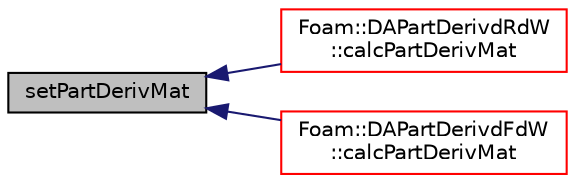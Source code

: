 digraph "setPartDerivMat"
{
  bgcolor="transparent";
  edge [fontname="Helvetica",fontsize="10",labelfontname="Helvetica",labelfontsize="10"];
  node [fontname="Helvetica",fontsize="10",shape=record];
  rankdir="LR";
  Node28 [label="setPartDerivMat",height=0.2,width=0.4,color="black", fillcolor="grey75", style="filled", fontcolor="black"];
  Node28 -> Node29 [dir="back",color="midnightblue",fontsize="10",style="solid",fontname="Helvetica"];
  Node29 [label="Foam::DAPartDerivdRdW\l::calcPartDerivMat",height=0.2,width=0.4,color="red",URL="$classFoam_1_1DAPartDerivdRdW.html#a3f0269fc7ba18e5fbfe29884960e7402",tooltip="compute the partial derivative matrix "];
  Node28 -> Node31 [dir="back",color="midnightblue",fontsize="10",style="solid",fontname="Helvetica"];
  Node31 [label="Foam::DAPartDerivdFdW\l::calcPartDerivMat",height=0.2,width=0.4,color="red",URL="$classFoam_1_1DAPartDerivdFdW.html#a3f0269fc7ba18e5fbfe29884960e7402",tooltip="compute the partial derivative matrix "];
}
